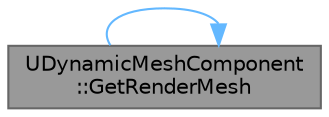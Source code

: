 digraph "UDynamicMeshComponent::GetRenderMesh"
{
 // INTERACTIVE_SVG=YES
 // LATEX_PDF_SIZE
  bgcolor="transparent";
  edge [fontname=Helvetica,fontsize=10,labelfontname=Helvetica,labelfontsize=10];
  node [fontname=Helvetica,fontsize=10,shape=box,height=0.2,width=0.4];
  rankdir="LR";
  Node1 [id="Node000001",label="UDynamicMeshComponent\l::GetRenderMesh",height=0.2,width=0.4,color="gray40", fillcolor="grey60", style="filled", fontcolor="black",tooltip="The SceneProxy should call these functions to get the post-processed RenderMesh."];
  Node1 -> Node1 [id="edge1_Node000001_Node000001",color="steelblue1",style="solid",tooltip=" "];
}
